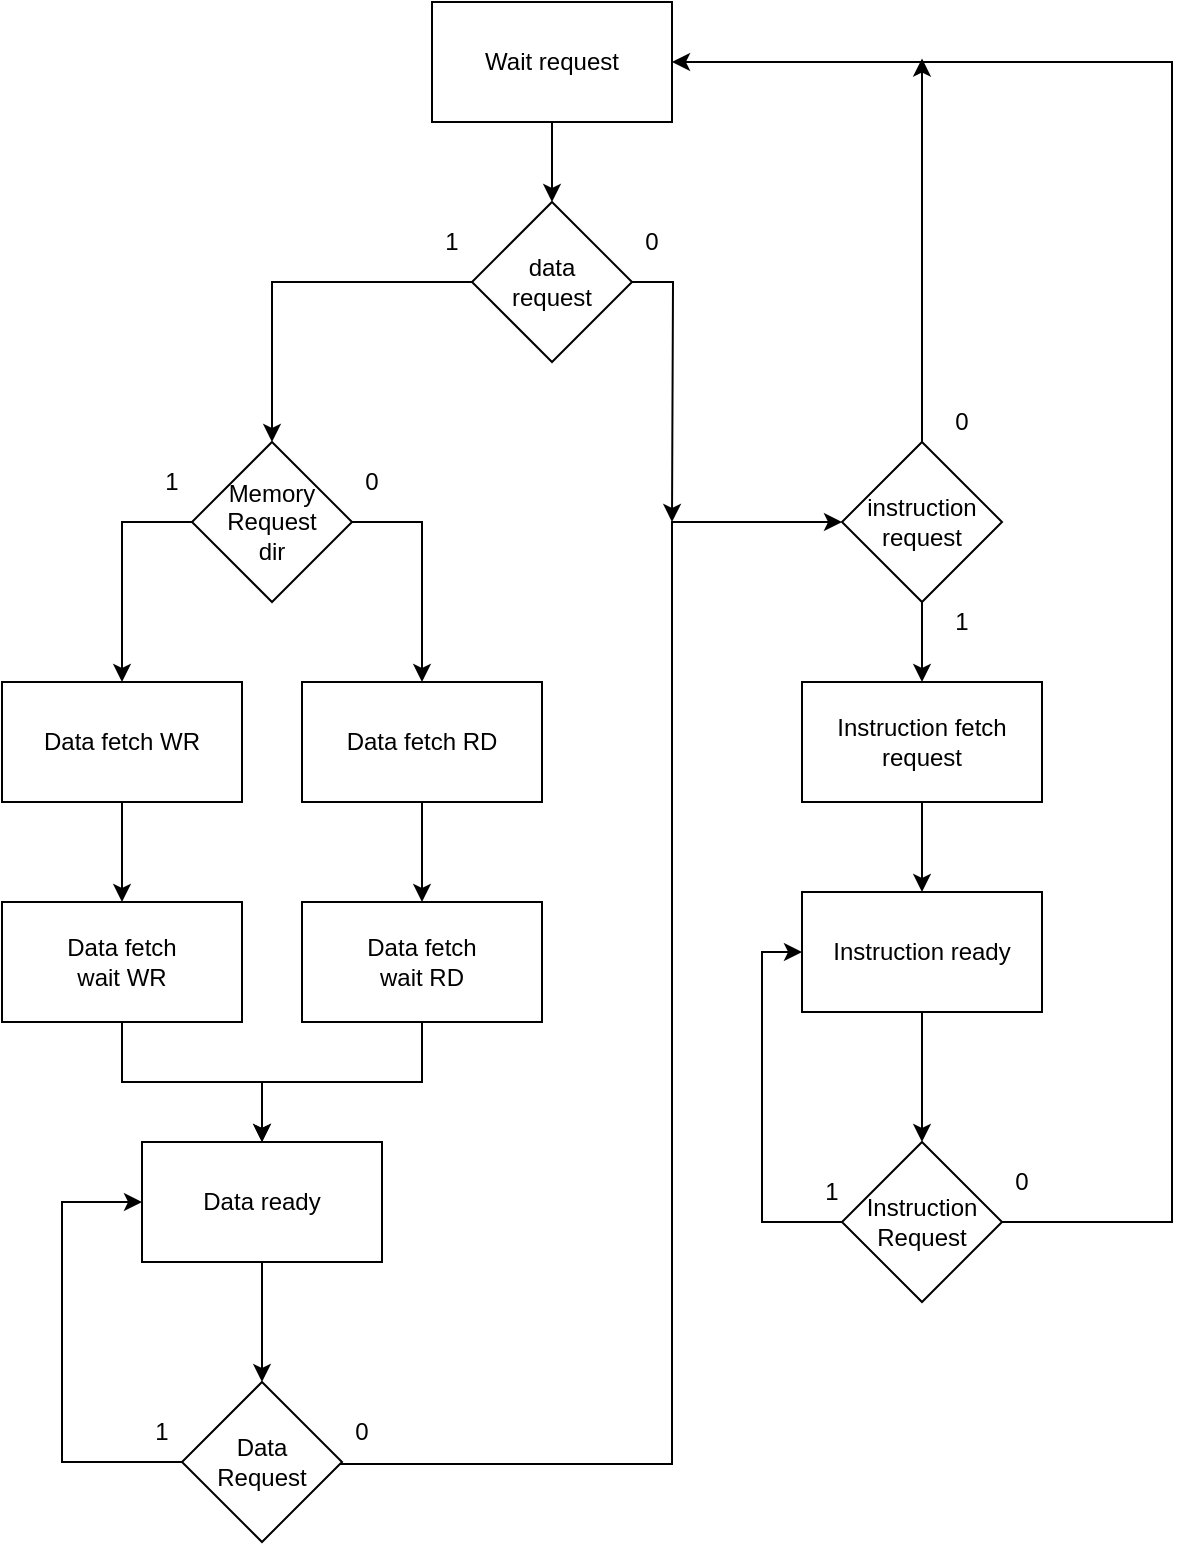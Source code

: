 <mxfile version="21.5.2" type="github">
  <diagram name="Pagina-1" id="vHMLkRZ3YX_lc3uv7wbU">
    <mxGraphModel dx="765" dy="422" grid="1" gridSize="10" guides="1" tooltips="1" connect="1" arrows="1" fold="1" page="1" pageScale="1" pageWidth="827" pageHeight="1169" math="0" shadow="0">
      <root>
        <mxCell id="0" />
        <mxCell id="1" parent="0" />
        <mxCell id="fcbKGA5XvLRlnjNxsgio-3" value="" style="edgeStyle=orthogonalEdgeStyle;rounded=0;orthogonalLoop=1;jettySize=auto;html=1;" edge="1" parent="1" source="fcbKGA5XvLRlnjNxsgio-1" target="fcbKGA5XvLRlnjNxsgio-2">
          <mxGeometry relative="1" as="geometry" />
        </mxCell>
        <mxCell id="fcbKGA5XvLRlnjNxsgio-1" value="Wait request" style="rounded=0;whiteSpace=wrap;html=1;" vertex="1" parent="1">
          <mxGeometry x="350" y="50" width="120" height="60" as="geometry" />
        </mxCell>
        <mxCell id="fcbKGA5XvLRlnjNxsgio-63" style="edgeStyle=orthogonalEdgeStyle;rounded=0;orthogonalLoop=1;jettySize=auto;html=1;" edge="1" parent="1" source="fcbKGA5XvLRlnjNxsgio-2" target="fcbKGA5XvLRlnjNxsgio-21">
          <mxGeometry relative="1" as="geometry" />
        </mxCell>
        <mxCell id="fcbKGA5XvLRlnjNxsgio-66" style="edgeStyle=orthogonalEdgeStyle;rounded=0;orthogonalLoop=1;jettySize=auto;html=1;" edge="1" parent="1" source="fcbKGA5XvLRlnjNxsgio-2">
          <mxGeometry relative="1" as="geometry">
            <mxPoint x="470" y="310" as="targetPoint" />
          </mxGeometry>
        </mxCell>
        <mxCell id="fcbKGA5XvLRlnjNxsgio-2" value="&lt;div&gt;data&lt;/div&gt;&lt;div&gt;request&lt;/div&gt;" style="rhombus;whiteSpace=wrap;html=1;" vertex="1" parent="1">
          <mxGeometry x="370" y="150" width="80" height="80" as="geometry" />
        </mxCell>
        <mxCell id="fcbKGA5XvLRlnjNxsgio-13" value="" style="edgeStyle=orthogonalEdgeStyle;rounded=0;orthogonalLoop=1;jettySize=auto;html=1;" edge="1" parent="1" source="fcbKGA5XvLRlnjNxsgio-11" target="fcbKGA5XvLRlnjNxsgio-12">
          <mxGeometry relative="1" as="geometry" />
        </mxCell>
        <mxCell id="fcbKGA5XvLRlnjNxsgio-11" value="&lt;div&gt;Instruction fetch&lt;/div&gt;&lt;div&gt;request&lt;br&gt;&lt;/div&gt;" style="rounded=0;whiteSpace=wrap;html=1;" vertex="1" parent="1">
          <mxGeometry x="535" y="390" width="120" height="60" as="geometry" />
        </mxCell>
        <mxCell id="fcbKGA5XvLRlnjNxsgio-16" style="edgeStyle=orthogonalEdgeStyle;rounded=0;orthogonalLoop=1;jettySize=auto;html=1;" edge="1" parent="1" source="fcbKGA5XvLRlnjNxsgio-12" target="fcbKGA5XvLRlnjNxsgio-15">
          <mxGeometry relative="1" as="geometry" />
        </mxCell>
        <mxCell id="fcbKGA5XvLRlnjNxsgio-12" value="&lt;div&gt;Instruction ready&lt;br&gt;&lt;/div&gt;" style="whiteSpace=wrap;html=1;rounded=0;" vertex="1" parent="1">
          <mxGeometry x="535" y="495" width="120" height="60" as="geometry" />
        </mxCell>
        <mxCell id="fcbKGA5XvLRlnjNxsgio-18" style="edgeStyle=orthogonalEdgeStyle;rounded=0;orthogonalLoop=1;jettySize=auto;html=1;" edge="1" parent="1" source="fcbKGA5XvLRlnjNxsgio-15">
          <mxGeometry relative="1" as="geometry">
            <mxPoint x="535" y="525" as="targetPoint" />
            <Array as="points">
              <mxPoint x="515" y="660" />
              <mxPoint x="515" y="525" />
            </Array>
          </mxGeometry>
        </mxCell>
        <mxCell id="fcbKGA5XvLRlnjNxsgio-74" style="edgeStyle=orthogonalEdgeStyle;rounded=0;orthogonalLoop=1;jettySize=auto;html=1;" edge="1" parent="1" source="fcbKGA5XvLRlnjNxsgio-15">
          <mxGeometry relative="1" as="geometry">
            <mxPoint x="595" y="78.261" as="targetPoint" />
            <Array as="points">
              <mxPoint x="720" y="660" />
              <mxPoint x="720" y="80" />
              <mxPoint x="595" y="80" />
            </Array>
          </mxGeometry>
        </mxCell>
        <mxCell id="fcbKGA5XvLRlnjNxsgio-15" value="&lt;div&gt;Instruction&lt;/div&gt;&lt;div&gt;Request&lt;br&gt;&lt;/div&gt;" style="rhombus;whiteSpace=wrap;html=1;" vertex="1" parent="1">
          <mxGeometry x="555" y="620" width="80" height="80" as="geometry" />
        </mxCell>
        <mxCell id="fcbKGA5XvLRlnjNxsgio-20" value="1" style="text;html=1;strokeColor=none;fillColor=none;align=center;verticalAlign=middle;whiteSpace=wrap;rounded=0;" vertex="1" parent="1">
          <mxGeometry x="520" y="630" width="60" height="30" as="geometry" />
        </mxCell>
        <mxCell id="fcbKGA5XvLRlnjNxsgio-25" value="" style="edgeStyle=orthogonalEdgeStyle;rounded=0;orthogonalLoop=1;jettySize=auto;html=1;entryX=0.5;entryY=0;entryDx=0;entryDy=0;" edge="1" parent="1" source="fcbKGA5XvLRlnjNxsgio-21" target="fcbKGA5XvLRlnjNxsgio-23">
          <mxGeometry relative="1" as="geometry">
            <Array as="points">
              <mxPoint x="195" y="310" />
            </Array>
          </mxGeometry>
        </mxCell>
        <mxCell id="fcbKGA5XvLRlnjNxsgio-46" value="" style="edgeStyle=orthogonalEdgeStyle;rounded=0;orthogonalLoop=1;jettySize=auto;html=1;" edge="1" parent="1" source="fcbKGA5XvLRlnjNxsgio-21" target="fcbKGA5XvLRlnjNxsgio-24">
          <mxGeometry relative="1" as="geometry">
            <Array as="points">
              <mxPoint x="345" y="310" />
            </Array>
          </mxGeometry>
        </mxCell>
        <mxCell id="fcbKGA5XvLRlnjNxsgio-21" value="&lt;div&gt;Memory &lt;br&gt;&lt;/div&gt;&lt;div&gt;Request&lt;/div&gt;&lt;div&gt;dir&lt;br&gt;&lt;/div&gt;" style="rhombus;whiteSpace=wrap;html=1;" vertex="1" parent="1">
          <mxGeometry x="230" y="270" width="80" height="80" as="geometry" />
        </mxCell>
        <mxCell id="fcbKGA5XvLRlnjNxsgio-48" value="" style="edgeStyle=orthogonalEdgeStyle;rounded=0;orthogonalLoop=1;jettySize=auto;html=1;" edge="1" parent="1" source="fcbKGA5XvLRlnjNxsgio-23" target="fcbKGA5XvLRlnjNxsgio-47">
          <mxGeometry relative="1" as="geometry" />
        </mxCell>
        <mxCell id="fcbKGA5XvLRlnjNxsgio-23" value="Data fetch WR" style="rounded=0;whiteSpace=wrap;html=1;" vertex="1" parent="1">
          <mxGeometry x="135" y="390" width="120" height="60" as="geometry" />
        </mxCell>
        <mxCell id="fcbKGA5XvLRlnjNxsgio-52" value="" style="edgeStyle=orthogonalEdgeStyle;rounded=0;orthogonalLoop=1;jettySize=auto;html=1;" edge="1" parent="1" source="fcbKGA5XvLRlnjNxsgio-24" target="fcbKGA5XvLRlnjNxsgio-49">
          <mxGeometry relative="1" as="geometry" />
        </mxCell>
        <mxCell id="fcbKGA5XvLRlnjNxsgio-24" value="Data fetch RD" style="rounded=0;whiteSpace=wrap;html=1;" vertex="1" parent="1">
          <mxGeometry x="285" y="390" width="120" height="60" as="geometry" />
        </mxCell>
        <mxCell id="fcbKGA5XvLRlnjNxsgio-31" style="edgeStyle=orthogonalEdgeStyle;rounded=0;orthogonalLoop=1;jettySize=auto;html=1;entryX=0.5;entryY=0;entryDx=0;entryDy=0;" edge="1" parent="1" source="fcbKGA5XvLRlnjNxsgio-27" target="fcbKGA5XvLRlnjNxsgio-30">
          <mxGeometry relative="1" as="geometry" />
        </mxCell>
        <mxCell id="fcbKGA5XvLRlnjNxsgio-27" value="Data ready" style="rounded=0;whiteSpace=wrap;html=1;" vertex="1" parent="1">
          <mxGeometry x="205" y="620" width="120" height="60" as="geometry" />
        </mxCell>
        <mxCell id="fcbKGA5XvLRlnjNxsgio-53" style="edgeStyle=orthogonalEdgeStyle;rounded=0;orthogonalLoop=1;jettySize=auto;html=1;entryX=0;entryY=0.5;entryDx=0;entryDy=0;" edge="1" parent="1" source="fcbKGA5XvLRlnjNxsgio-30" target="fcbKGA5XvLRlnjNxsgio-27">
          <mxGeometry relative="1" as="geometry">
            <Array as="points">
              <mxPoint x="165" y="780" />
              <mxPoint x="165" y="650" />
            </Array>
          </mxGeometry>
        </mxCell>
        <mxCell id="fcbKGA5XvLRlnjNxsgio-64" style="edgeStyle=orthogonalEdgeStyle;rounded=0;orthogonalLoop=1;jettySize=auto;html=1;entryX=0;entryY=0.5;entryDx=0;entryDy=0;" edge="1" parent="1" target="fcbKGA5XvLRlnjNxsgio-40">
          <mxGeometry relative="1" as="geometry">
            <mxPoint x="245" y="780" as="sourcePoint" />
            <mxPoint x="455" y="310" as="targetPoint" />
            <Array as="points">
              <mxPoint x="470" y="781" />
              <mxPoint x="470" y="310" />
            </Array>
          </mxGeometry>
        </mxCell>
        <mxCell id="fcbKGA5XvLRlnjNxsgio-30" value="&lt;div&gt;Data&lt;/div&gt;&lt;div&gt;Request&lt;br&gt;&lt;/div&gt;" style="rhombus;whiteSpace=wrap;html=1;" vertex="1" parent="1">
          <mxGeometry x="225" y="740" width="80" height="80" as="geometry" />
        </mxCell>
        <mxCell id="fcbKGA5XvLRlnjNxsgio-34" value="0" style="text;html=1;strokeColor=none;fillColor=none;align=center;verticalAlign=middle;whiteSpace=wrap;rounded=0;" vertex="1" parent="1">
          <mxGeometry x="285" y="750" width="60" height="30" as="geometry" />
        </mxCell>
        <mxCell id="fcbKGA5XvLRlnjNxsgio-35" value="1" style="text;html=1;strokeColor=none;fillColor=none;align=center;verticalAlign=middle;whiteSpace=wrap;rounded=0;" vertex="1" parent="1">
          <mxGeometry x="185" y="750" width="60" height="30" as="geometry" />
        </mxCell>
        <mxCell id="fcbKGA5XvLRlnjNxsgio-42" value="" style="edgeStyle=orthogonalEdgeStyle;rounded=0;orthogonalLoop=1;jettySize=auto;html=1;" edge="1" parent="1" source="fcbKGA5XvLRlnjNxsgio-40" target="fcbKGA5XvLRlnjNxsgio-11">
          <mxGeometry relative="1" as="geometry" />
        </mxCell>
        <mxCell id="fcbKGA5XvLRlnjNxsgio-67" style="edgeStyle=orthogonalEdgeStyle;rounded=0;orthogonalLoop=1;jettySize=auto;html=1;" edge="1" parent="1" source="fcbKGA5XvLRlnjNxsgio-40" target="fcbKGA5XvLRlnjNxsgio-1">
          <mxGeometry relative="1" as="geometry">
            <Array as="points">
              <mxPoint x="595" y="80" />
            </Array>
          </mxGeometry>
        </mxCell>
        <mxCell id="fcbKGA5XvLRlnjNxsgio-40" value="&lt;div&gt;instruction&lt;/div&gt;&lt;div&gt;request&lt;br&gt;&lt;/div&gt;" style="rhombus;whiteSpace=wrap;html=1;" vertex="1" parent="1">
          <mxGeometry x="555" y="270" width="80" height="80" as="geometry" />
        </mxCell>
        <mxCell id="fcbKGA5XvLRlnjNxsgio-50" style="edgeStyle=orthogonalEdgeStyle;rounded=0;orthogonalLoop=1;jettySize=auto;html=1;" edge="1" parent="1" source="fcbKGA5XvLRlnjNxsgio-47" target="fcbKGA5XvLRlnjNxsgio-27">
          <mxGeometry relative="1" as="geometry" />
        </mxCell>
        <mxCell id="fcbKGA5XvLRlnjNxsgio-47" value="&lt;div&gt;Data fetch&lt;/div&gt;&lt;div&gt;wait WR&lt;br&gt;&lt;/div&gt;" style="rounded=0;whiteSpace=wrap;html=1;" vertex="1" parent="1">
          <mxGeometry x="135" y="500" width="120" height="60" as="geometry" />
        </mxCell>
        <mxCell id="fcbKGA5XvLRlnjNxsgio-51" style="edgeStyle=orthogonalEdgeStyle;rounded=0;orthogonalLoop=1;jettySize=auto;html=1;" edge="1" parent="1" source="fcbKGA5XvLRlnjNxsgio-49" target="fcbKGA5XvLRlnjNxsgio-27">
          <mxGeometry relative="1" as="geometry" />
        </mxCell>
        <mxCell id="fcbKGA5XvLRlnjNxsgio-49" value="&lt;div&gt;Data fetch&lt;/div&gt;&lt;div&gt;wait RD&lt;br&gt;&lt;/div&gt;" style="rounded=0;whiteSpace=wrap;html=1;" vertex="1" parent="1">
          <mxGeometry x="285" y="500" width="120" height="60" as="geometry" />
        </mxCell>
        <mxCell id="fcbKGA5XvLRlnjNxsgio-68" value="1" style="text;html=1;strokeColor=none;fillColor=none;align=center;verticalAlign=middle;whiteSpace=wrap;rounded=0;" vertex="1" parent="1">
          <mxGeometry x="350" y="160" width="20" height="20" as="geometry" />
        </mxCell>
        <mxCell id="fcbKGA5XvLRlnjNxsgio-69" value="0" style="text;html=1;strokeColor=none;fillColor=none;align=center;verticalAlign=middle;whiteSpace=wrap;rounded=0;" vertex="1" parent="1">
          <mxGeometry x="450" y="160" width="20" height="20" as="geometry" />
        </mxCell>
        <mxCell id="fcbKGA5XvLRlnjNxsgio-70" value="1" style="text;html=1;strokeColor=none;fillColor=none;align=center;verticalAlign=middle;whiteSpace=wrap;rounded=0;" vertex="1" parent="1">
          <mxGeometry x="210" y="280" width="20" height="20" as="geometry" />
        </mxCell>
        <mxCell id="fcbKGA5XvLRlnjNxsgio-71" value="0" style="text;html=1;strokeColor=none;fillColor=none;align=center;verticalAlign=middle;whiteSpace=wrap;rounded=0;" vertex="1" parent="1">
          <mxGeometry x="310" y="280" width="20" height="20" as="geometry" />
        </mxCell>
        <mxCell id="fcbKGA5XvLRlnjNxsgio-72" value="0" style="text;html=1;strokeColor=none;fillColor=none;align=center;verticalAlign=middle;whiteSpace=wrap;rounded=0;" vertex="1" parent="1">
          <mxGeometry x="605" y="250" width="20" height="20" as="geometry" />
        </mxCell>
        <mxCell id="fcbKGA5XvLRlnjNxsgio-73" value="1" style="text;html=1;strokeColor=none;fillColor=none;align=center;verticalAlign=middle;whiteSpace=wrap;rounded=0;" vertex="1" parent="1">
          <mxGeometry x="605" y="350" width="20" height="20" as="geometry" />
        </mxCell>
        <mxCell id="fcbKGA5XvLRlnjNxsgio-75" value="0" style="text;html=1;strokeColor=none;fillColor=none;align=center;verticalAlign=middle;whiteSpace=wrap;rounded=0;" vertex="1" parent="1">
          <mxGeometry x="635" y="630" width="20" height="20" as="geometry" />
        </mxCell>
      </root>
    </mxGraphModel>
  </diagram>
</mxfile>
